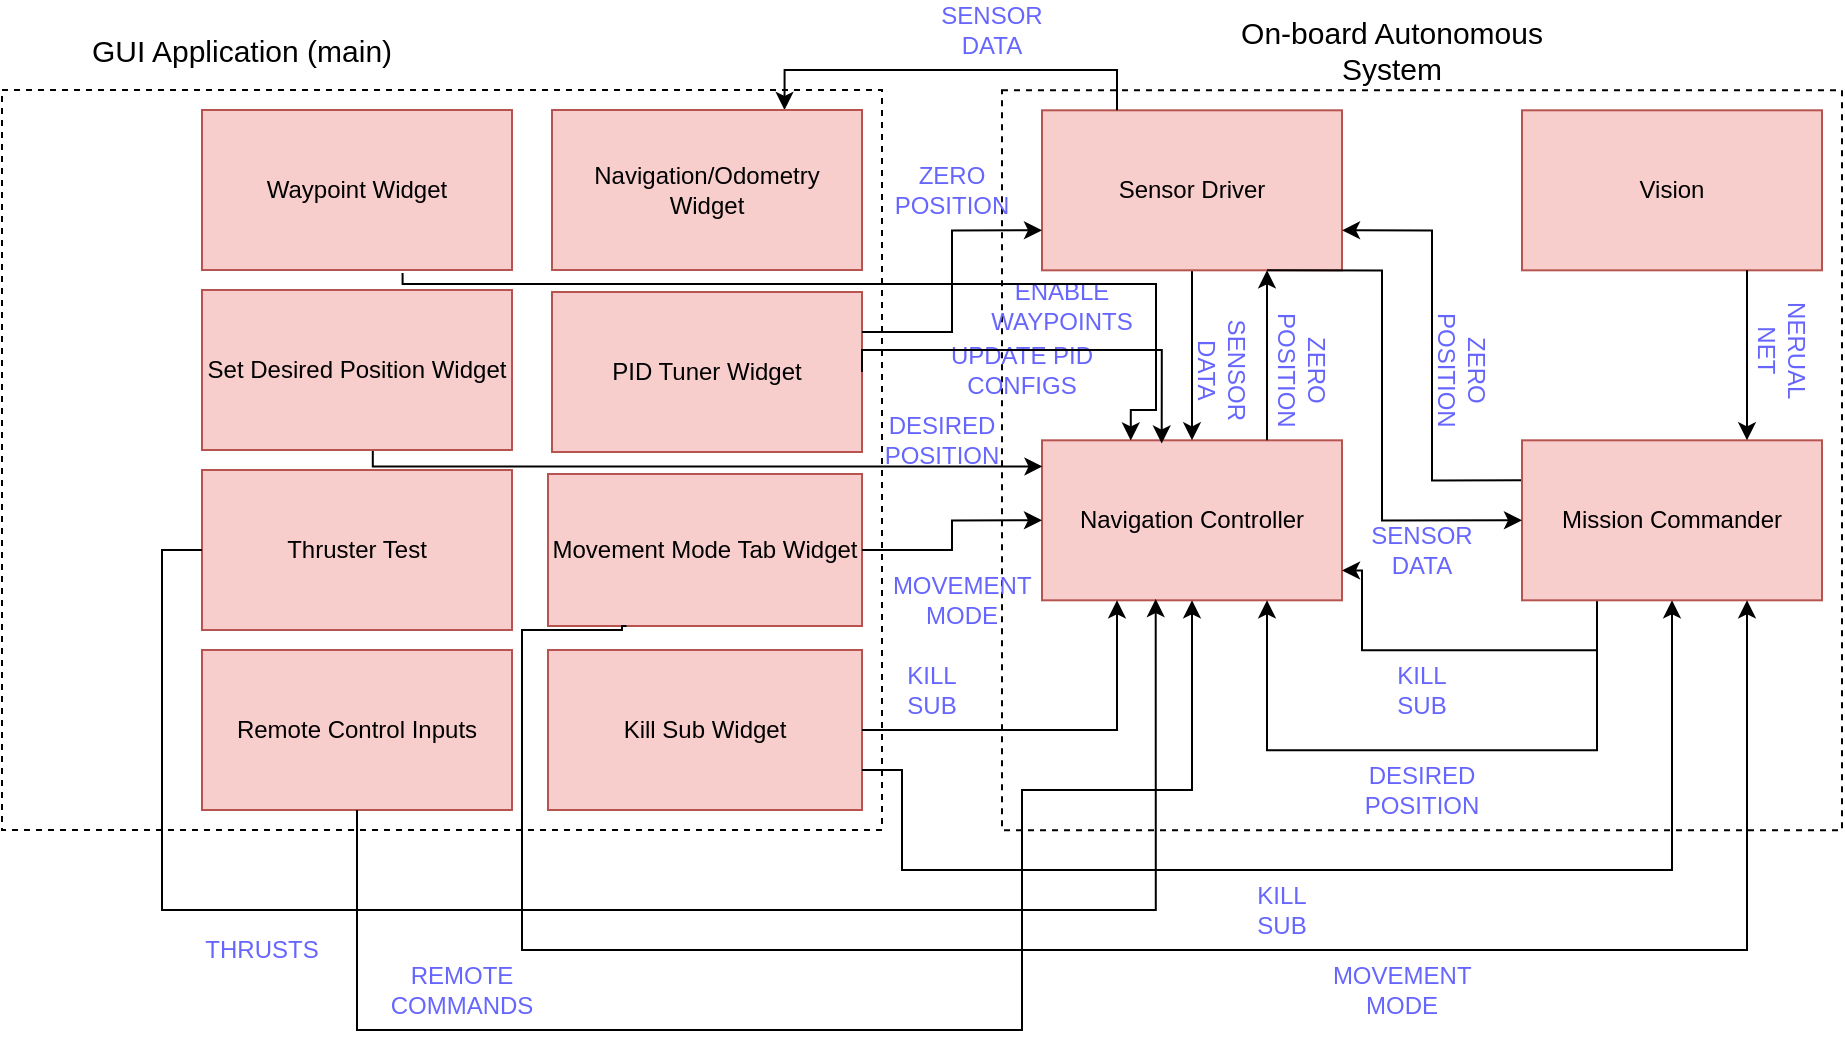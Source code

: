 <mxfile version="11.1.4" type="device"><diagram id="eqMMmi-_Ta2RTgDmjkpb" name="Page-1"><mxGraphModel dx="1979" dy="648" grid="1" gridSize="10" guides="1" tooltips="1" connect="1" arrows="1" fold="1" page="1" pageScale="1" pageWidth="850" pageHeight="1100" math="0" shadow="0"><root><mxCell id="0"/><mxCell id="1" parent="0"/><mxCell id="-d2xkLbWmJc2_JmsBFps-23" value="" style="rounded=0;whiteSpace=wrap;html=1;fillColor=none;container=1;recursiveResize=1;dashed=1;" parent="1" vertex="1"><mxGeometry x="410" y="80.172" width="420" height="370" as="geometry"/></mxCell><mxCell id="-d2xkLbWmJc2_JmsBFps-1" value="Navigation Controller" style="rounded=0;whiteSpace=wrap;html=1;fillColor=#f8cecc;strokeColor=#b85450;" parent="-d2xkLbWmJc2_JmsBFps-23" vertex="1"><mxGeometry x="20" y="174.983" width="150" height="80" as="geometry"/></mxCell><mxCell id="-d2xkLbWmJc2_JmsBFps-53" style="edgeStyle=orthogonalEdgeStyle;rounded=0;orthogonalLoop=1;jettySize=auto;html=1;" parent="-d2xkLbWmJc2_JmsBFps-23" source="-d2xkLbWmJc2_JmsBFps-2" target="-d2xkLbWmJc2_JmsBFps-1" edge="1"><mxGeometry relative="1" as="geometry"/></mxCell><mxCell id="-d2xkLbWmJc2_JmsBFps-2" value="Sensor Driver" style="rounded=0;whiteSpace=wrap;html=1;fillColor=#f8cecc;strokeColor=#b85450;" parent="-d2xkLbWmJc2_JmsBFps-23" vertex="1"><mxGeometry x="20" y="9.983" width="150" height="80" as="geometry"/></mxCell><mxCell id="-d2xkLbWmJc2_JmsBFps-8" style="edgeStyle=orthogonalEdgeStyle;rounded=0;orthogonalLoop=1;jettySize=auto;html=1;exitX=0.75;exitY=0;exitDx=0;exitDy=0;entryX=0.75;entryY=1;entryDx=0;entryDy=0;" parent="-d2xkLbWmJc2_JmsBFps-23" source="-d2xkLbWmJc2_JmsBFps-1" target="-d2xkLbWmJc2_JmsBFps-2" edge="1"><mxGeometry relative="1" as="geometry"/></mxCell><mxCell id="-d2xkLbWmJc2_JmsBFps-3" value="Vision" style="rounded=0;whiteSpace=wrap;html=1;fillColor=#f8cecc;strokeColor=#b85450;" parent="-d2xkLbWmJc2_JmsBFps-23" vertex="1"><mxGeometry x="260" y="9.983" width="150" height="80" as="geometry"/></mxCell><mxCell id="-d2xkLbWmJc2_JmsBFps-13" style="edgeStyle=orthogonalEdgeStyle;rounded=0;orthogonalLoop=1;jettySize=auto;html=1;exitX=0;exitY=0.25;exitDx=0;exitDy=0;entryX=1;entryY=0.75;entryDx=0;entryDy=0;" parent="-d2xkLbWmJc2_JmsBFps-23" source="-d2xkLbWmJc2_JmsBFps-4" target="-d2xkLbWmJc2_JmsBFps-2" edge="1"><mxGeometry relative="1" as="geometry"/></mxCell><mxCell id="-d2xkLbWmJc2_JmsBFps-17" style="edgeStyle=orthogonalEdgeStyle;rounded=0;orthogonalLoop=1;jettySize=auto;html=1;exitX=0.25;exitY=1;exitDx=0;exitDy=0;entryX=0.75;entryY=1;entryDx=0;entryDy=0;" parent="-d2xkLbWmJc2_JmsBFps-23" source="-d2xkLbWmJc2_JmsBFps-4" target="-d2xkLbWmJc2_JmsBFps-1" edge="1"><mxGeometry relative="1" as="geometry"><Array as="points"><mxPoint x="297" y="329.983"/><mxPoint x="133" y="329.983"/></Array></mxGeometry></mxCell><mxCell id="-d2xkLbWmJc2_JmsBFps-21" style="edgeStyle=orthogonalEdgeStyle;rounded=0;orthogonalLoop=1;jettySize=auto;html=1;exitX=0.25;exitY=1;exitDx=0;exitDy=0;entryX=1;entryY=0.813;entryDx=0;entryDy=0;entryPerimeter=0;" parent="-d2xkLbWmJc2_JmsBFps-23" source="-d2xkLbWmJc2_JmsBFps-4" target="-d2xkLbWmJc2_JmsBFps-1" edge="1"><mxGeometry relative="1" as="geometry"><Array as="points"><mxPoint x="297" y="279.983"/><mxPoint x="180" y="279.983"/><mxPoint x="180" y="239.983"/></Array></mxGeometry></mxCell><mxCell id="-d2xkLbWmJc2_JmsBFps-4" value="Mission Commander" style="rounded=0;whiteSpace=wrap;html=1;fillColor=#f8cecc;strokeColor=#b85450;" parent="-d2xkLbWmJc2_JmsBFps-23" vertex="1"><mxGeometry x="260" y="174.983" width="150" height="80" as="geometry"/></mxCell><mxCell id="-d2xkLbWmJc2_JmsBFps-12" style="edgeStyle=orthogonalEdgeStyle;rounded=0;orthogonalLoop=1;jettySize=auto;html=1;exitX=0.75;exitY=1;exitDx=0;exitDy=0;entryX=0;entryY=0.5;entryDx=0;entryDy=0;" parent="-d2xkLbWmJc2_JmsBFps-23" source="-d2xkLbWmJc2_JmsBFps-2" target="-d2xkLbWmJc2_JmsBFps-4" edge="1"><mxGeometry relative="1" as="geometry"><Array as="points"><mxPoint x="190" y="89.983"/><mxPoint x="190" y="214.983"/></Array></mxGeometry></mxCell><mxCell id="-d2xkLbWmJc2_JmsBFps-15" style="edgeStyle=orthogonalEdgeStyle;rounded=0;orthogonalLoop=1;jettySize=auto;html=1;exitX=0.75;exitY=1;exitDx=0;exitDy=0;entryX=0.75;entryY=0;entryDx=0;entryDy=0;" parent="-d2xkLbWmJc2_JmsBFps-23" source="-d2xkLbWmJc2_JmsBFps-3" target="-d2xkLbWmJc2_JmsBFps-4" edge="1"><mxGeometry relative="1" as="geometry"/></mxCell><mxCell id="-d2xkLbWmJc2_JmsBFps-6" value="&lt;font color=&quot;#6666FF&quot;&gt;SENSOR DATA&lt;/font&gt;" style="text;html=1;strokeColor=none;fillColor=none;align=center;verticalAlign=middle;whiteSpace=wrap;rounded=0;rotation=90;" parent="-d2xkLbWmJc2_JmsBFps-23" vertex="1"><mxGeometry x="90" y="129.983" width="40" height="20" as="geometry"/></mxCell><mxCell id="-d2xkLbWmJc2_JmsBFps-9" value="&lt;font color=&quot;#6666FF&quot;&gt;ZERO POSITION&lt;/font&gt;" style="text;html=1;align=center;verticalAlign=middle;whiteSpace=wrap;rounded=0;rotation=90;" parent="-d2xkLbWmJc2_JmsBFps-23" vertex="1"><mxGeometry x="130" y="129.983" width="40" height="20" as="geometry"/></mxCell><mxCell id="-d2xkLbWmJc2_JmsBFps-10" value="&lt;font color=&quot;#6666FF&quot;&gt;SENSOR DATA&lt;/font&gt;" style="text;html=1;align=center;verticalAlign=middle;whiteSpace=wrap;rounded=0;rotation=0;" parent="-d2xkLbWmJc2_JmsBFps-23" vertex="1"><mxGeometry x="190" y="219.983" width="40" height="20" as="geometry"/></mxCell><mxCell id="-d2xkLbWmJc2_JmsBFps-14" value="&lt;font color=&quot;#6666FF&quot;&gt;ZERO POSITION&lt;/font&gt;" style="text;html=1;align=center;verticalAlign=middle;whiteSpace=wrap;rounded=0;rotation=90;" parent="-d2xkLbWmJc2_JmsBFps-23" vertex="1"><mxGeometry x="210" y="129.983" width="40" height="20" as="geometry"/></mxCell><mxCell id="-d2xkLbWmJc2_JmsBFps-16" value="&lt;div&gt;&lt;font color=&quot;#6666FF&quot;&gt;NERUAL NET&lt;/font&gt;&lt;/div&gt;" style="text;html=1;align=center;verticalAlign=middle;whiteSpace=wrap;rounded=0;rotation=90;" parent="-d2xkLbWmJc2_JmsBFps-23" vertex="1"><mxGeometry x="370" y="119.983" width="40" height="20" as="geometry"/></mxCell><mxCell id="-d2xkLbWmJc2_JmsBFps-18" value="&lt;font color=&quot;#6666FF&quot;&gt;DESIRED POSITION&lt;br&gt;&lt;/font&gt;" style="text;html=1;align=center;verticalAlign=middle;whiteSpace=wrap;rounded=0;rotation=0;" parent="-d2xkLbWmJc2_JmsBFps-23" vertex="1"><mxGeometry x="190" y="339.983" width="40" height="20" as="geometry"/></mxCell><mxCell id="-d2xkLbWmJc2_JmsBFps-22" value="&lt;font color=&quot;#6666FF&quot;&gt;KILL SUB&lt;br&gt;&lt;/font&gt;" style="text;html=1;align=center;verticalAlign=middle;whiteSpace=wrap;rounded=0;rotation=0;" parent="-d2xkLbWmJc2_JmsBFps-23" vertex="1"><mxGeometry x="190" y="289.983" width="40" height="20" as="geometry"/></mxCell><mxCell id="-d2xkLbWmJc2_JmsBFps-57" value="&lt;font color=&quot;#6666FF&quot;&gt;UPDATE PID CONFIGS&lt;br&gt;&lt;/font&gt;" style="text;html=1;align=center;verticalAlign=middle;whiteSpace=wrap;rounded=0;rotation=0;" parent="-d2xkLbWmJc2_JmsBFps-23" vertex="1"><mxGeometry x="-40" y="130" width="100" height="20" as="geometry"/></mxCell><mxCell id="dxyldDtgarf9EymplFgC-8" value="&lt;font color=&quot;#6666FF&quot;&gt;ENABLE WAYPOINTS&lt;br&gt;&lt;/font&gt;" style="text;html=1;align=center;verticalAlign=middle;whiteSpace=wrap;rounded=0;rotation=0;" vertex="1" parent="-d2xkLbWmJc2_JmsBFps-23"><mxGeometry x="-20" y="98" width="100" height="20" as="geometry"/></mxCell><mxCell id="-d2xkLbWmJc2_JmsBFps-36" style="edgeStyle=orthogonalEdgeStyle;rounded=0;orthogonalLoop=1;jettySize=auto;html=1;exitX=0.25;exitY=0;exitDx=0;exitDy=0;entryX=0.75;entryY=0;entryDx=0;entryDy=0;" parent="1" source="-d2xkLbWmJc2_JmsBFps-2" target="-d2xkLbWmJc2_JmsBFps-31" edge="1"><mxGeometry relative="1" as="geometry"/></mxCell><mxCell id="-d2xkLbWmJc2_JmsBFps-24" value="&lt;font style=&quot;font-size: 15px&quot;&gt;On-board Autonomous System&lt;/font&gt;" style="text;html=1;strokeColor=none;fillColor=none;align=center;verticalAlign=middle;whiteSpace=wrap;rounded=0;dashed=1;" parent="1" vertex="1"><mxGeometry x="505" y="50" width="200" height="20" as="geometry"/></mxCell><mxCell id="-d2xkLbWmJc2_JmsBFps-25" value="" style="rounded=0;whiteSpace=wrap;html=1;fillColor=none;container=1;recursiveResize=0;dashed=1;" parent="1" vertex="1"><mxGeometry x="-90" y="80" width="440" height="370" as="geometry"/></mxCell><mxCell id="-d2xkLbWmJc2_JmsBFps-31" value="Navigation/Odometry Widget" style="rounded=0;whiteSpace=wrap;html=1;fillColor=#f8cecc;strokeColor=#b85450;recursiveResize=0;" parent="-d2xkLbWmJc2_JmsBFps-25" vertex="1"><mxGeometry x="275" y="10" width="155" height="80" as="geometry"/></mxCell><mxCell id="-d2xkLbWmJc2_JmsBFps-39" value="Kill Sub Widget" style="rounded=0;whiteSpace=wrap;html=1;fillColor=#f8cecc;strokeColor=#b85450;recursiveResize=0;" parent="-d2xkLbWmJc2_JmsBFps-25" vertex="1"><mxGeometry x="273" y="280" width="157" height="80" as="geometry"/></mxCell><mxCell id="-d2xkLbWmJc2_JmsBFps-46" value="Movement Mode Tab Widget" style="rounded=0;whiteSpace=wrap;html=1;fillColor=#f8cecc;strokeColor=#b85450;recursiveResize=0;" parent="-d2xkLbWmJc2_JmsBFps-25" vertex="1"><mxGeometry x="273" y="192" width="157" height="76" as="geometry"/></mxCell><mxCell id="-d2xkLbWmJc2_JmsBFps-51" value="PID Tuner Widget" style="rounded=0;whiteSpace=wrap;html=1;fillColor=#f8cecc;strokeColor=#b85450;recursiveResize=0;" parent="-d2xkLbWmJc2_JmsBFps-25" vertex="1"><mxGeometry x="275" y="101" width="155" height="80" as="geometry"/></mxCell><mxCell id="-d2xkLbWmJc2_JmsBFps-63" value="Remote Control Inputs" style="rounded=0;whiteSpace=wrap;html=1;fillColor=#f8cecc;strokeColor=#b85450;recursiveResize=0;" parent="-d2xkLbWmJc2_JmsBFps-25" vertex="1"><mxGeometry x="100" y="280" width="155" height="80" as="geometry"/></mxCell><mxCell id="-d2xkLbWmJc2_JmsBFps-72" value="Thruster Test" style="rounded=0;whiteSpace=wrap;html=1;fillColor=#f8cecc;strokeColor=#b85450;recursiveResize=0;" parent="-d2xkLbWmJc2_JmsBFps-25" vertex="1"><mxGeometry x="100" y="190" width="155" height="80" as="geometry"/></mxCell><mxCell id="dxyldDtgarf9EymplFgC-1" value="Set Desired Position Widget" style="rounded=0;whiteSpace=wrap;html=1;fillColor=#f8cecc;strokeColor=#b85450;recursiveResize=0;" vertex="1" parent="-d2xkLbWmJc2_JmsBFps-25"><mxGeometry x="100" y="100" width="155" height="80" as="geometry"/></mxCell><mxCell id="dxyldDtgarf9EymplFgC-5" value="Waypoint Widget" style="rounded=0;whiteSpace=wrap;html=1;fillColor=#f8cecc;strokeColor=#b85450;recursiveResize=0;" vertex="1" parent="-d2xkLbWmJc2_JmsBFps-25"><mxGeometry x="100" y="10" width="155" height="80" as="geometry"/></mxCell><mxCell id="-d2xkLbWmJc2_JmsBFps-27" value="&lt;font style=&quot;font-size: 15px&quot;&gt;GUI Application (main)&lt;br&gt;&lt;/font&gt;" style="text;html=1;strokeColor=none;fillColor=none;align=center;verticalAlign=middle;whiteSpace=wrap;rounded=0;dashed=1;" parent="1" vertex="1"><mxGeometry x="-70" y="50" width="200" height="20" as="geometry"/></mxCell><mxCell id="-d2xkLbWmJc2_JmsBFps-37" value="&lt;font color=&quot;#6666FF&quot;&gt;SENSOR DATA&lt;/font&gt;" style="text;html=1;strokeColor=none;fillColor=none;align=center;verticalAlign=middle;whiteSpace=wrap;rounded=0;" parent="1" vertex="1"><mxGeometry x="385" y="40" width="40" height="20" as="geometry"/></mxCell><mxCell id="-d2xkLbWmJc2_JmsBFps-42" style="edgeStyle=orthogonalEdgeStyle;rounded=0;orthogonalLoop=1;jettySize=auto;html=1;exitX=1;exitY=0.5;exitDx=0;exitDy=0;entryX=0.25;entryY=1;entryDx=0;entryDy=0;" parent="1" source="-d2xkLbWmJc2_JmsBFps-39" target="-d2xkLbWmJc2_JmsBFps-1" edge="1"><mxGeometry relative="1" as="geometry"/></mxCell><mxCell id="-d2xkLbWmJc2_JmsBFps-43" value="&lt;font color=&quot;#6666FF&quot;&gt;KILL SUB&lt;br&gt;&lt;/font&gt;" style="text;html=1;align=center;verticalAlign=middle;whiteSpace=wrap;rounded=0;rotation=0;" parent="1" vertex="1"><mxGeometry x="355" y="370.155" width="40" height="20" as="geometry"/></mxCell><mxCell id="-d2xkLbWmJc2_JmsBFps-44" style="edgeStyle=orthogonalEdgeStyle;rounded=0;orthogonalLoop=1;jettySize=auto;html=1;exitX=1;exitY=0.75;exitDx=0;exitDy=0;entryX=0.5;entryY=1;entryDx=0;entryDy=0;" parent="1" source="-d2xkLbWmJc2_JmsBFps-39" target="-d2xkLbWmJc2_JmsBFps-4" edge="1"><mxGeometry relative="1" as="geometry"><Array as="points"><mxPoint x="360" y="420"/><mxPoint x="360" y="470"/><mxPoint x="745" y="470"/></Array></mxGeometry></mxCell><mxCell id="-d2xkLbWmJc2_JmsBFps-45" value="&lt;font color=&quot;#6666FF&quot;&gt;KILL SUB&lt;br&gt;&lt;/font&gt;" style="text;html=1;align=center;verticalAlign=middle;whiteSpace=wrap;rounded=0;rotation=0;" parent="1" vertex="1"><mxGeometry x="530" y="480.155" width="40" height="20" as="geometry"/></mxCell><mxCell id="-d2xkLbWmJc2_JmsBFps-47" style="edgeStyle=orthogonalEdgeStyle;rounded=0;orthogonalLoop=1;jettySize=auto;html=1;exitX=1;exitY=0.5;exitDx=0;exitDy=0;entryX=0;entryY=0.5;entryDx=0;entryDy=0;" parent="1" source="-d2xkLbWmJc2_JmsBFps-46" target="-d2xkLbWmJc2_JmsBFps-1" edge="1"><mxGeometry relative="1" as="geometry"/></mxCell><mxCell id="-d2xkLbWmJc2_JmsBFps-48" style="edgeStyle=orthogonalEdgeStyle;rounded=0;orthogonalLoop=1;jettySize=auto;html=1;exitX=0.25;exitY=1;exitDx=0;exitDy=0;entryX=0.75;entryY=1;entryDx=0;entryDy=0;" parent="1" source="-d2xkLbWmJc2_JmsBFps-46" target="-d2xkLbWmJc2_JmsBFps-4" edge="1"><mxGeometry relative="1" as="geometry"><Array as="points"><mxPoint x="220" y="348"/><mxPoint x="220" y="350"/><mxPoint x="170" y="350"/><mxPoint x="170" y="510"/><mxPoint x="782" y="510"/></Array></mxGeometry></mxCell><mxCell id="-d2xkLbWmJc2_JmsBFps-49" value="&lt;font color=&quot;#6666FF&quot;&gt;MOVEMENT MODE&lt;br&gt;&lt;/font&gt;" style="text;html=1;align=center;verticalAlign=middle;whiteSpace=wrap;rounded=0;rotation=0;" parent="1" vertex="1"><mxGeometry x="590" y="520.155" width="40" height="20" as="geometry"/></mxCell><mxCell id="-d2xkLbWmJc2_JmsBFps-50" value="&lt;font color=&quot;#6666FF&quot;&gt;MOVEMENT MODE&lt;br&gt;&lt;/font&gt;" style="text;html=1;align=center;verticalAlign=middle;whiteSpace=wrap;rounded=0;rotation=0;" parent="1" vertex="1"><mxGeometry x="370" y="325.155" width="40" height="20" as="geometry"/></mxCell><mxCell id="-d2xkLbWmJc2_JmsBFps-54" style="edgeStyle=orthogonalEdgeStyle;rounded=0;orthogonalLoop=1;jettySize=auto;html=1;exitX=1;exitY=0.25;exitDx=0;exitDy=0;entryX=0;entryY=0.75;entryDx=0;entryDy=0;" parent="1" source="-d2xkLbWmJc2_JmsBFps-51" target="-d2xkLbWmJc2_JmsBFps-2" edge="1"><mxGeometry relative="1" as="geometry"/></mxCell><mxCell id="-d2xkLbWmJc2_JmsBFps-55" value="&lt;font color=&quot;#6666FF&quot;&gt;ZERO POSITION&lt;/font&gt;" style="text;html=1;align=center;verticalAlign=middle;whiteSpace=wrap;rounded=0;rotation=0;" parent="1" vertex="1"><mxGeometry x="365" y="120.155" width="40" height="20" as="geometry"/></mxCell><mxCell id="-d2xkLbWmJc2_JmsBFps-56" style="edgeStyle=orthogonalEdgeStyle;rounded=0;orthogonalLoop=1;jettySize=auto;html=1;exitX=1;exitY=0.5;exitDx=0;exitDy=0;entryX=0.399;entryY=0.02;entryDx=0;entryDy=0;entryPerimeter=0;" parent="1" source="-d2xkLbWmJc2_JmsBFps-51" target="-d2xkLbWmJc2_JmsBFps-1" edge="1"><mxGeometry relative="1" as="geometry"><Array as="points"><mxPoint x="340" y="210"/><mxPoint x="490" y="210"/></Array></mxGeometry></mxCell><mxCell id="-d2xkLbWmJc2_JmsBFps-66" style="edgeStyle=orthogonalEdgeStyle;rounded=0;orthogonalLoop=1;jettySize=auto;html=1;entryX=0.5;entryY=1;entryDx=0;entryDy=0;" parent="1" source="-d2xkLbWmJc2_JmsBFps-63" target="-d2xkLbWmJc2_JmsBFps-1" edge="1"><mxGeometry relative="1" as="geometry"><Array as="points"><mxPoint x="88" y="550"/><mxPoint x="420" y="550"/><mxPoint x="420" y="430"/><mxPoint x="505" y="430"/></Array></mxGeometry></mxCell><mxCell id="-d2xkLbWmJc2_JmsBFps-69" value="&lt;font color=&quot;#6666FF&quot;&gt;REMOTE COMMANDS&lt;br&gt;&lt;/font&gt;" style="text;html=1;align=center;verticalAlign=middle;whiteSpace=wrap;rounded=0;rotation=0;" parent="1" vertex="1"><mxGeometry x="120" y="520.155" width="40" height="20" as="geometry"/></mxCell><mxCell id="-d2xkLbWmJc2_JmsBFps-73" style="edgeStyle=orthogonalEdgeStyle;rounded=0;orthogonalLoop=1;jettySize=auto;html=1;exitX=0;exitY=0.5;exitDx=0;exitDy=0;entryX=0.379;entryY=0.992;entryDx=0;entryDy=0;entryPerimeter=0;" parent="1" source="-d2xkLbWmJc2_JmsBFps-72" target="-d2xkLbWmJc2_JmsBFps-1" edge="1"><mxGeometry relative="1" as="geometry"><Array as="points"><mxPoint x="-10" y="310"/><mxPoint x="-10" y="490"/><mxPoint x="487" y="490"/></Array></mxGeometry></mxCell><mxCell id="-d2xkLbWmJc2_JmsBFps-74" value="&lt;font color=&quot;#6666FF&quot;&gt;THRUSTS&lt;br&gt;&lt;/font&gt;" style="text;html=1;align=center;verticalAlign=middle;whiteSpace=wrap;rounded=0;rotation=0;" parent="1" vertex="1"><mxGeometry x="20" y="500.155" width="40" height="20" as="geometry"/></mxCell><mxCell id="dxyldDtgarf9EymplFgC-4" style="edgeStyle=orthogonalEdgeStyle;rounded=0;orthogonalLoop=1;jettySize=auto;html=1;exitX=0.551;exitY=1.006;exitDx=0;exitDy=0;entryX=0;entryY=0.25;entryDx=0;entryDy=0;exitPerimeter=0;" edge="1" parent="1" source="dxyldDtgarf9EymplFgC-1"><mxGeometry relative="1" as="geometry"><mxPoint x="87.381" y="253" as="sourcePoint"/><mxPoint x="430.238" y="268.238" as="targetPoint"/><Array as="points"><mxPoint x="95" y="268"/></Array></mxGeometry></mxCell><mxCell id="-d2xkLbWmJc2_JmsBFps-60" value="&lt;font color=&quot;#6666FF&quot;&gt;DESIRED POSITION&lt;br&gt;&lt;/font&gt;" style="text;html=1;align=center;verticalAlign=middle;whiteSpace=wrap;rounded=0;rotation=0;" parent="1" vertex="1"><mxGeometry x="360" y="245.155" width="40" height="20" as="geometry"/></mxCell><mxCell id="dxyldDtgarf9EymplFgC-6" style="edgeStyle=orthogonalEdgeStyle;rounded=0;orthogonalLoop=1;jettySize=auto;html=1;exitX=0.647;exitY=1.018;exitDx=0;exitDy=0;entryX=0.25;entryY=0;entryDx=0;entryDy=0;exitPerimeter=0;" edge="1" parent="1" source="dxyldDtgarf9EymplFgC-5"><mxGeometry relative="1" as="geometry"><mxPoint x="94.381" y="167" as="sourcePoint"/><mxPoint x="474.381" y="255.238" as="targetPoint"/><Array as="points"><mxPoint x="110" y="177"/><mxPoint x="487" y="177"/><mxPoint x="487" y="240"/><mxPoint x="475" y="240"/></Array></mxGeometry></mxCell></root></mxGraphModel></diagram></mxfile>